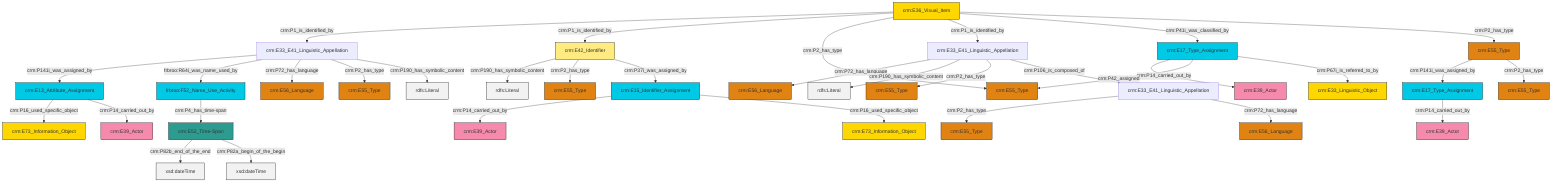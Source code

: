 graph TD
classDef Literal fill:#f2f2f2,stroke:#000000;
classDef CRM_Entity fill:#FFFFFF,stroke:#000000;
classDef Temporal_Entity fill:#00C9E6, stroke:#000000;
classDef Type fill:#E18312, stroke:#000000;
classDef Time-Span fill:#2C9C91, stroke:#000000;
classDef Appellation fill:#FFEB7F, stroke:#000000;
classDef Place fill:#008836, stroke:#000000;
classDef Persistent_Item fill:#B266B2, stroke:#000000;
classDef Conceptual_Object fill:#FFD700, stroke:#000000;
classDef Physical_Thing fill:#D2B48C, stroke:#000000;
classDef Actor fill:#f58aad, stroke:#000000;
classDef PC_Classes fill:#4ce600, stroke:#000000;
classDef Multi fill:#cccccc,stroke:#000000;

2["crm:E17_Type_Assignment"]:::Temporal_Entity -->|crm:P14_carried_out_by| 3["crm:E39_Actor"]:::Actor
4["crm:E33_E41_Linguistic_Appellation"]:::Default -->|crm:P141i_was_assigned_by| 5["crm:E13_Attribute_Assignment"]:::Temporal_Entity
5["crm:E13_Attribute_Assignment"]:::Temporal_Entity -->|crm:P16_used_specific_object| 8["crm:E73_Information_Object"]:::Conceptual_Object
13["crm:E17_Type_Assignment"]:::Temporal_Entity -->|crm:P14_carried_out_by| 14["crm:E39_Actor"]:::Actor
15["crm:E52_Time-Span"]:::Time-Span -->|crm:P82b_end_of_the_end| 16[xsd:dateTime]:::Literal
19["crm:E55_Type"]:::Type -->|crm:P141i_was_assigned_by| 13["crm:E17_Type_Assignment"]:::Temporal_Entity
21["crm:E15_Identifier_Assignment"]:::Temporal_Entity -->|crm:P14_carried_out_by| 22["crm:E39_Actor"]:::Actor
23["frbroo:F52_Name_Use_Activity"]:::Temporal_Entity -->|crm:P4_has_time-span| 15["crm:E52_Time-Span"]:::Time-Span
24["crm:E33_E41_Linguistic_Appellation"]:::Default -->|crm:P2_has_type| 26["crm:E55_Type"]:::Type
2["crm:E17_Type_Assignment"]:::Temporal_Entity -->|crm:P42_assigned| 28["crm:E55_Type"]:::Type
19["crm:E55_Type"]:::Type -->|crm:P2_has_type| 9["crm:E55_Type"]:::Type
2["crm:E17_Type_Assignment"]:::Temporal_Entity -->|crm:P67i_is_referred_to_by| 32["crm:E33_Linguistic_Object"]:::Conceptual_Object
35["crm:E33_E41_Linguistic_Appellation"]:::Default -->|crm:P72_has_language| 36["crm:E56_Language"]:::Type
4["crm:E33_E41_Linguistic_Appellation"]:::Default -->|frbroo:R64i_was_name_used_by| 23["frbroo:F52_Name_Use_Activity"]:::Temporal_Entity
11["crm:E36_Visual_Item"]:::Conceptual_Object -->|crm:P1_is_identified_by| 4["crm:E33_E41_Linguistic_Appellation"]:::Default
11["crm:E36_Visual_Item"]:::Conceptual_Object -->|crm:P1_is_identified_by| 17["crm:E42_Identifier"]:::Appellation
15["crm:E52_Time-Span"]:::Time-Span -->|crm:P82a_begin_of_the_begin| 41[xsd:dateTime]:::Literal
17["crm:E42_Identifier"]:::Appellation -->|crm:P190_has_symbolic_content| 43[rdfs:Literal]:::Literal
21["crm:E15_Identifier_Assignment"]:::Temporal_Entity -->|crm:P16_used_specific_object| 30["crm:E73_Information_Object"]:::Conceptual_Object
5["crm:E13_Attribute_Assignment"]:::Temporal_Entity -->|crm:P14_carried_out_by| 46["crm:E39_Actor"]:::Actor
17["crm:E42_Identifier"]:::Appellation -->|crm:P2_has_type| 47["crm:E55_Type"]:::Type
17["crm:E42_Identifier"]:::Appellation -->|crm:P37i_was_assigned_by| 21["crm:E15_Identifier_Assignment"]:::Temporal_Entity
11["crm:E36_Visual_Item"]:::Conceptual_Object -->|crm:P2_has_type| 28["crm:E55_Type"]:::Type
35["crm:E33_E41_Linguistic_Appellation"]:::Default -->|crm:P190_has_symbolic_content| 48[rdfs:Literal]:::Literal
4["crm:E33_E41_Linguistic_Appellation"]:::Default -->|crm:P72_has_language| 50["crm:E56_Language"]:::Type
11["crm:E36_Visual_Item"]:::Conceptual_Object -->|crm:P1_is_identified_by| 35["crm:E33_E41_Linguistic_Appellation"]:::Default
11["crm:E36_Visual_Item"]:::Conceptual_Object -->|crm:P41i_was_classified_by| 2["crm:E17_Type_Assignment"]:::Temporal_Entity
4["crm:E33_E41_Linguistic_Appellation"]:::Default -->|crm:P2_has_type| 53["crm:E55_Type"]:::Type
35["crm:E33_E41_Linguistic_Appellation"]:::Default -->|crm:P2_has_type| 0["crm:E55_Type"]:::Type
24["crm:E33_E41_Linguistic_Appellation"]:::Default -->|crm:P72_has_language| 6["crm:E56_Language"]:::Type
11["crm:E36_Visual_Item"]:::Conceptual_Object -->|crm:P2_has_type| 19["crm:E55_Type"]:::Type
35["crm:E33_E41_Linguistic_Appellation"]:::Default -->|crm:P106_is_composed_of| 24["crm:E33_E41_Linguistic_Appellation"]:::Default
4["crm:E33_E41_Linguistic_Appellation"]:::Default -->|crm:P190_has_symbolic_content| 63[rdfs:Literal]:::Literal